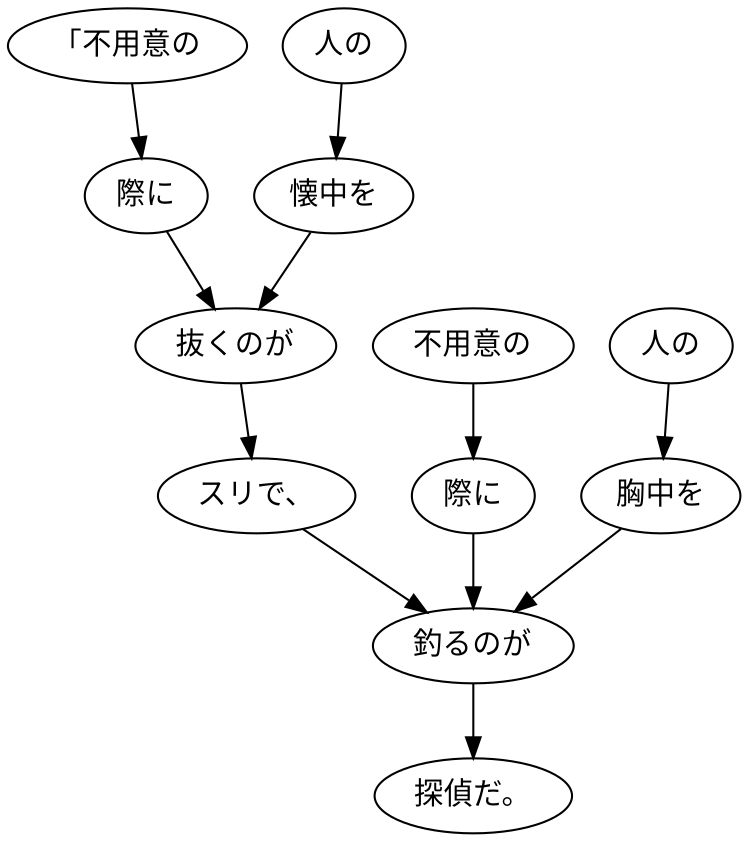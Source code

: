 digraph graph8451 {
	node0 [label="「不用意の"];
	node1 [label="際に"];
	node2 [label="人の"];
	node3 [label="懐中を"];
	node4 [label="抜くのが"];
	node5 [label="スリで、"];
	node6 [label="不用意の"];
	node7 [label="際に"];
	node8 [label="人の"];
	node9 [label="胸中を"];
	node10 [label="釣るのが"];
	node11 [label="探偵だ。"];
	node0 -> node1;
	node1 -> node4;
	node2 -> node3;
	node3 -> node4;
	node4 -> node5;
	node5 -> node10;
	node6 -> node7;
	node7 -> node10;
	node8 -> node9;
	node9 -> node10;
	node10 -> node11;
}
